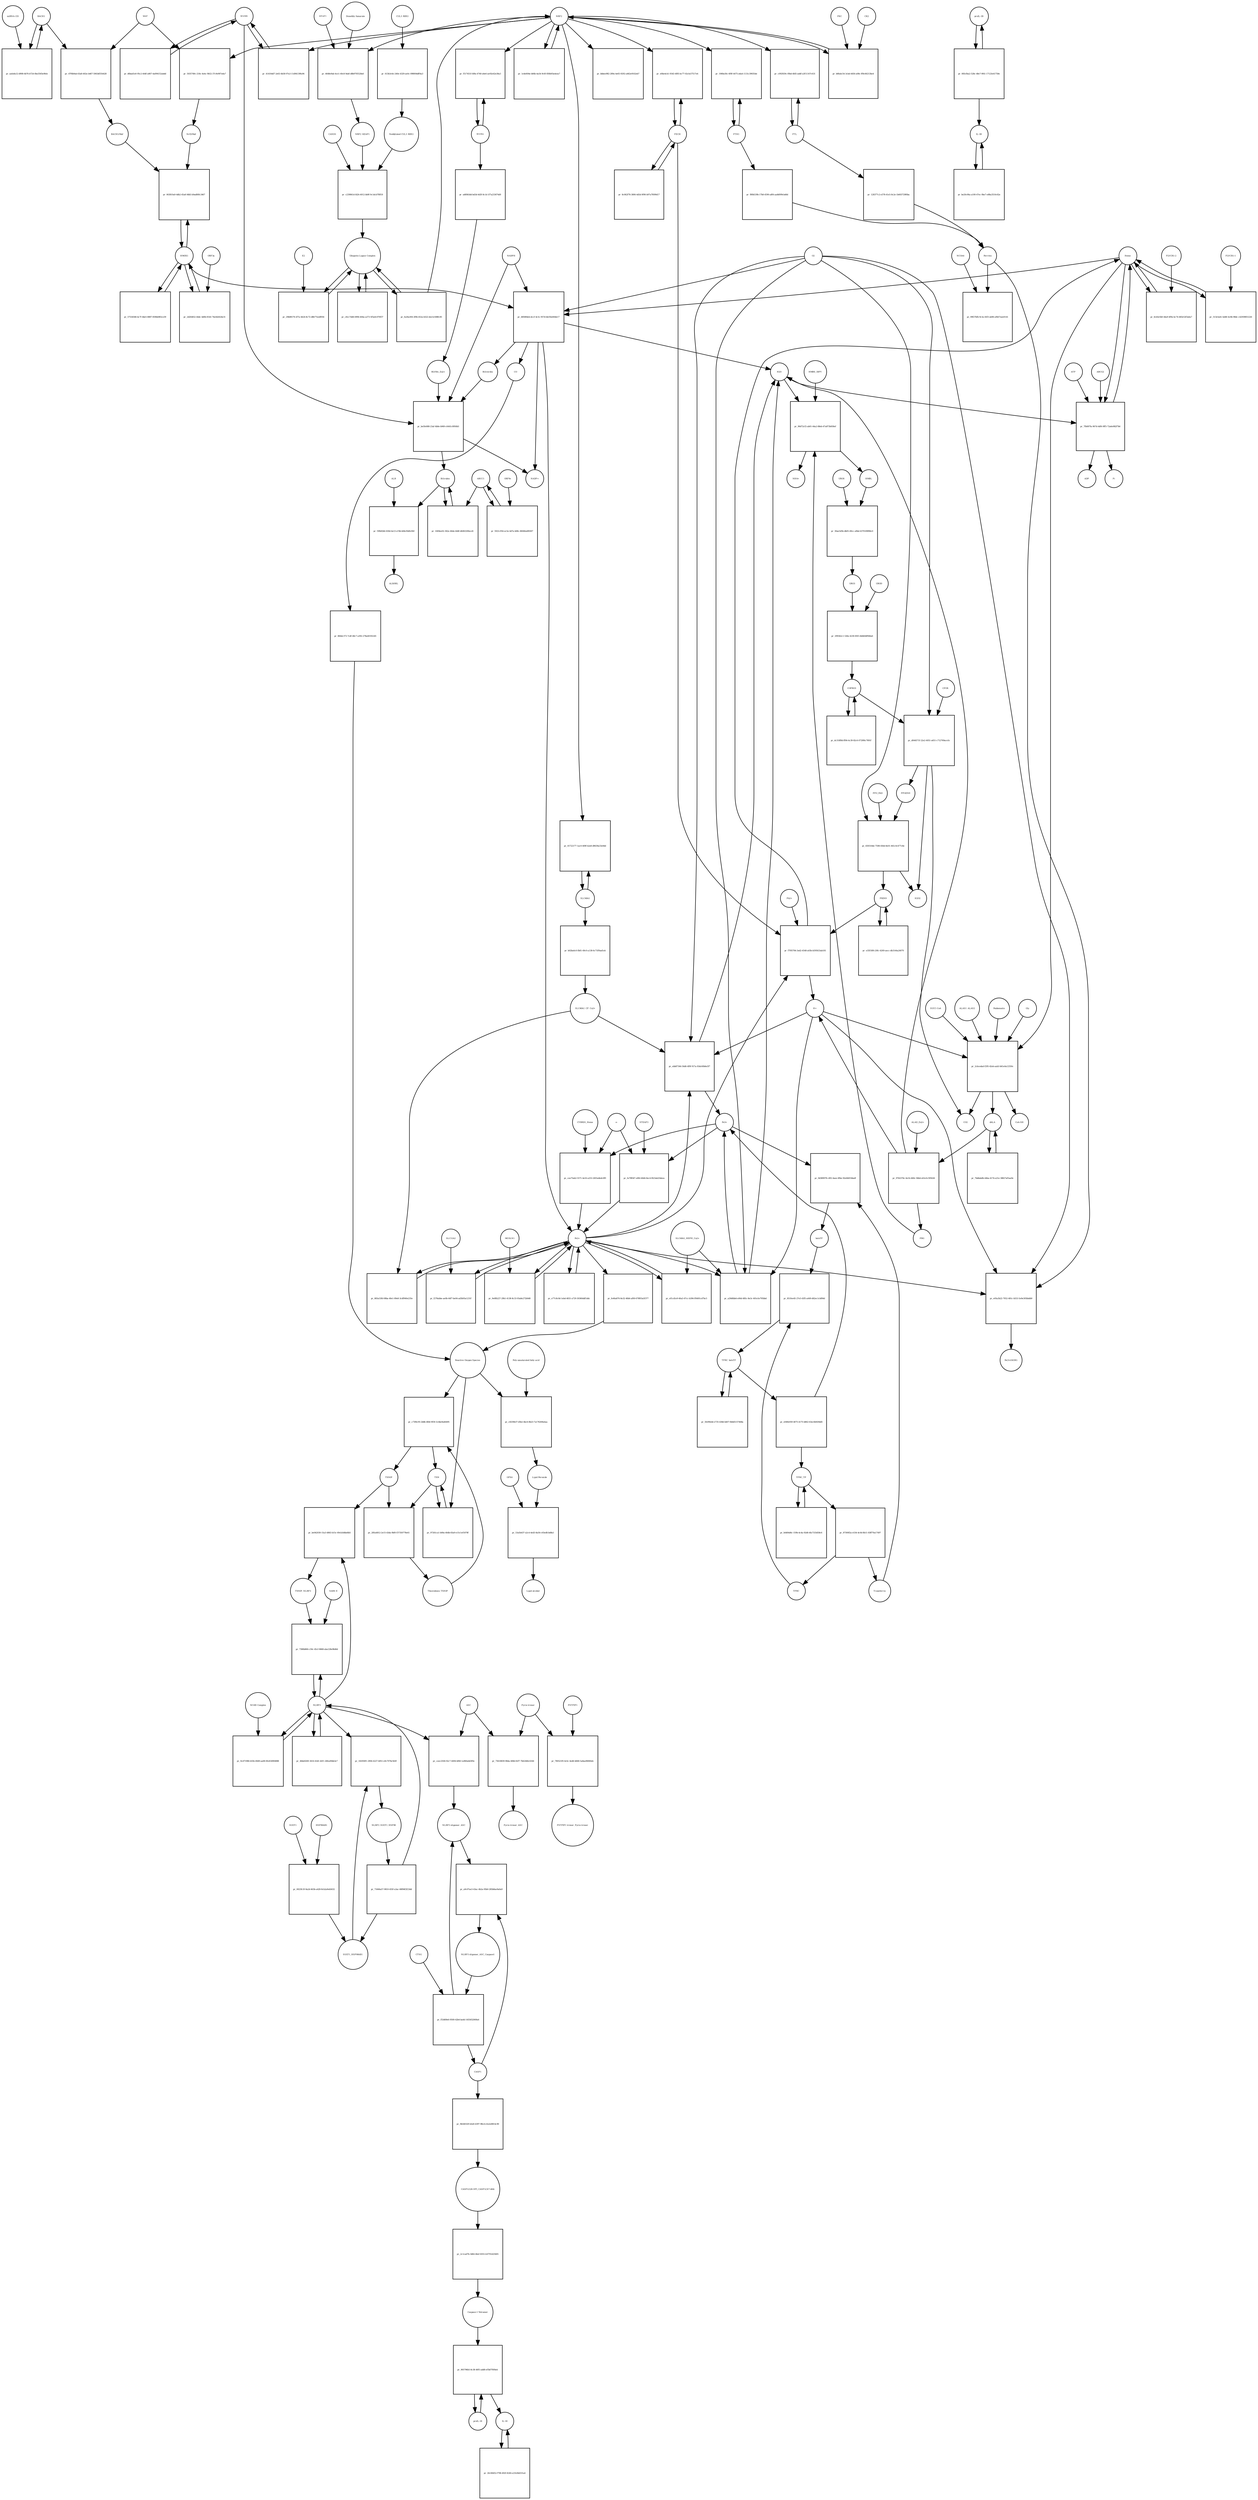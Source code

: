 strict digraph  {
Heme [annotation="urn_miriam_obo.chebi_CHEBI%3A30413", bipartite=0, cls="simple chemical", fontsize=4, label=Heme, shape=circle];
"pr_485884eb-dccf-4c5c-957d-bb35b260de17" [annotation="", bipartite=1, cls=process, fontsize=4, label="pr_485884eb-dccf-4c5c-957d-bb35b260de17", shape=square];
Biliverdin [annotation="urn_miriam_obo.chebi_CHEBI%3A17033", bipartite=0, cls="simple chemical", fontsize=4, label=Biliverdin, shape=circle];
HMOX1 [annotation="", bipartite=0, cls=macromolecule, fontsize=4, label=HMOX1, shape=circle];
O2 [annotation="urn_miriam_obo.chebi_CHEBI%3A15379", bipartite=0, cls="simple chemical", fontsize=4, label=O2, shape=circle];
NADPH [annotation="urn_miriam_obo.chebi_CHEBI%3A16474", bipartite=0, cls="simple chemical", fontsize=4, label=NADPH, shape=circle];
H2O [annotation="urn_miriam_obo.chebi_CHEBI%3A15377", bipartite=0, cls="simple chemical", fontsize=4, label=H2O, shape=circle];
"Fe2+" [annotation="urn_miriam_obo.chebi_CHEBI%3A29033", bipartite=0, cls="simple chemical", fontsize=4, label="Fe2+", shape=circle];
"NADP+" [annotation="urn_miriam_obo.chebi_CHEBI%3A18009", bipartite=0, cls="simple chemical", fontsize=4, label="NADP+", shape=circle];
CO [annotation="urn_miriam_obo.chebi_CHEBI%3A17245", bipartite=0, cls="simple chemical", fontsize=4, label=CO, shape=circle];
"pr_6cb5e5b0-44a9-4f9a-bc74-483e52f3a6a7" [annotation="", bipartite=1, cls=process, fontsize=4, label="pr_6cb5e5b0-44a9-4f9a-bc74-483e52f3a6a7", shape=square];
"FLVCR1-2" [annotation=urn_miriam_uniprot_Q9Y5Y0, bipartite=0, cls=macromolecule, fontsize=4, label="FLVCR1-2", shape=circle];
"pr_be5fe088-23af-4b8e-b949-c6441c8956b5" [annotation="", bipartite=1, cls=process, fontsize=4, label="pr_be5fe088-23af-4b8e-b949-c6441c8956b5", shape=square];
Bilirubin [annotation="urn_miriam_obo.chebi_CHEBI%3A16990", bipartite=0, cls="simple chemical", fontsize=4, label=Bilirubin, shape=circle];
BLVRB [annotation=urn_miriam_uniprot_P30043, bipartite=0, cls=macromolecule, fontsize=4, label=BLVRB, shape=circle];
"BLVRA_Zn2+" [annotation="urn_miriam_obo.chebi_CHEBI%3A29805|urn_miriam_uniprot_P53004", bipartite=0, cls=complex, fontsize=4, label="BLVRA_Zn2+", shape=circle];
"pr_1669ee02-362e-46de-b0df-db943200ecd1" [annotation="", bipartite=1, cls=process, fontsize=4, label="pr_1669ee02-362e-46de-b0df-db943200ecd1", shape=square];
ABCC1 [annotation="", bipartite=0, cls=macromolecule, fontsize=4, label=ABCC1, shape=circle];
"pr_f3fb82b6-630d-4e13-a7db-b84cf6d0cfb9" [annotation="", bipartite=1, cls=process, fontsize=4, label="pr_f3fb82b6-630d-4e13-a7db-b84cf6d0cfb9", shape=square];
ALB [annotation=urn_miriam_uniprot_P02768, bipartite=0, cls=macromolecule, fontsize=4, label=ALB, shape=circle];
"ALB/BIL" [annotation="urn_miriam_uniprot_P02768|urn_miriam_obo.chebi_CHEBI%3A16990", bipartite=0, cls=complex, fontsize=4, label="ALB/BIL", shape=circle];
NRF2 [annotation="", bipartite=0, cls=macromolecule, fontsize=4, label=NRF2, shape=circle];
"pr_5035749c-218c-4e4c-9b52-37c9e907a6a7" [annotation="", bipartite=1, cls=process, fontsize=4, label="pr_5035749c-218c-4e4c-9b52-37c9e907a6a7", shape=square];
MAF [annotation=urn_miriam_uniprot_O75444, bipartite=0, cls=macromolecule, fontsize=4, label=MAF, shape=circle];
"Nrf2/Maf" [annotation="", bipartite=0, cls=complex, fontsize=4, label="Nrf2/Maf", shape=circle];
"pr_47f6b9ab-63a8-402e-b467-5063df354428" [annotation="", bipartite=1, cls=process, fontsize=4, label="pr_47f6b9ab-63a8-402e-b467-5063df354428", shape=square];
BACH1 [annotation=urn_miriam_uniprot_O14867, bipartite=0, cls=macromolecule, fontsize=4, label=BACH1, shape=circle];
"BACH1/Maf" [annotation="", bipartite=0, cls=complex, fontsize=4, label="BACH1/Maf", shape=circle];
"pr_aafa8a12-d908-4b76-b724-0be3565e9feb" [annotation="", bipartite=1, cls=process, fontsize=4, label="pr_aafa8a12-d908-4b76-b724-0be3565e9feb", shape=square];
"miRNA-155" [annotation=urn_miriam_ncbigene_406947, bipartite=0, cls="nucleic acid feature", fontsize=4, label="miRNA-155", shape=circle];
"pr_063810a9-4db2-45a8-9db5-b9ad80fc3467" [annotation="", bipartite=1, cls=process, fontsize=4, label="pr_063810a9-4db2-45a8-9db5-b9ad80fc3467", shape=square];
PRIN9 [annotation="urn_miriam_obo.chebi_CHEBI%3A15430", bipartite=0, cls="simple chemical", fontsize=4, label=PRIN9, shape=circle];
"pr_f7f05784-3ed2-4548-a03b-b595633ab181" [annotation="", bipartite=1, cls=process, fontsize=4, label="pr_f7f05784-3ed2-4548-a03b-b595633ab181", shape=square];
FECH [annotation=urn_miriam_uniprot_P22830, bipartite=0, cls=macromolecule, fontsize=4, label=FECH, shape=circle];
"Pb2+" [annotation="urn_miriam_obo.chebi_CHEBI%3A27889", bipartite=0, cls="simple chemical", fontsize=4, label="Pb2+", shape=circle];
"H+" [annotation="urn_miriam_obo.chebi_CHEBI%3A15378", bipartite=0, cls="simple chemical", fontsize=4, label="H+", shape=circle];
"SUCC-CoA" [annotation="urn_miriam_obo.chebi_CHEBI%3A57292", bipartite=0, cls="simple chemical", fontsize=4, label="SUCC-CoA", shape=circle];
"pr_2cbcedad-f295-42eb-aab3-b61e0a12550c" [annotation="", bipartite=1, cls=process, fontsize=4, label="pr_2cbcedad-f295-42eb-aab3-b61e0a12550c", shape=square];
dALA [annotation="urn_miriam_obo.chebi_CHEBI%3A356416", bipartite=0, cls="simple chemical", fontsize=4, label=dALA, shape=circle];
ALAS1_ALAS2 [annotation="urn_miriam_uniprot_P13196|urn_miriam_uniprot_P22557", bipartite=0, cls=complex, fontsize=4, label=ALAS1_ALAS2, shape=circle];
Panhematin [annotation="urn_miriam_obo.chebi_CHEBI%3A50385", bipartite=0, cls="simple chemical", fontsize=4, label=Panhematin, shape=circle];
Gly [annotation="urn_miriam_obo.chebi_CHEBI%3A57305", bipartite=0, cls="simple chemical", fontsize=4, label=Gly, shape=circle];
"CoA-SH" [annotation="urn_miriam_obo.chebi_CHEBI%3A15346", bipartite=0, cls="simple chemical", fontsize=4, label="CoA-SH", shape=circle];
CO2 [annotation="urn_miriam_obo.chebi_CHEBI%3A16526", bipartite=0, cls="simple chemical", fontsize=4, label=CO2, shape=circle];
"pr_4648e9ab-4ce1-40c8-9abf-d8b9705528a6" [annotation="", bipartite=1, cls=process, fontsize=4, label="pr_4648e9ab-4ce1-40c8-9abf-d8b9705528a6", shape=square];
KEAP1 [annotation=urn_miriam_uniprot_Q14145, bipartite=0, cls=macromolecule, fontsize=4, label=KEAP1, shape=circle];
NRF2_KEAP1 [annotation="urn_miriam_uniprot_Q14145|urn_miriam_uniprot_Q16236", bipartite=0, cls=complex, fontsize=4, label=NRF2_KEAP1, shape=circle];
"Dimethly fumarate" [annotation="urn_miriam_obo.chebi_CHEBI%3A76004", bipartite=0, cls="simple chemical", fontsize=4, label="Dimethly fumarate", shape=circle];
"Ubiquitin Ligase Complex" [annotation="urn_miriam_uniprot_Q14145|urn_miriam_uniprot_Q15843|urn_miriam_uniprot_Q13618|urn_miriam_uniprot_P62877|urn_miriam_uniprot_Q16236|urn_miriam_uniprot_P0CG48|urn_miriam_pubmed_19940261|urn_miriam_interpro_IPR000608", bipartite=0, cls=complex, fontsize=4, label="Ubiquitin Ligase Complex", shape=circle];
"pr_c8cc7dd6-6994-404a-a273-5f5a0c070f37" [annotation="", bipartite=1, cls=process, fontsize=4, label="pr_c8cc7dd6-6994-404a-a273-5f5a0c070f37", shape=square];
"pr_97b5376c-6e1b-460c-94b4-e61e5c595626" [annotation="", bipartite=1, cls=process, fontsize=4, label="pr_97b5376c-6e1b-460c-94b4-e61e5c595626", shape=square];
PBG [annotation="urn_miriam_obo.chebi_CHEBI%3A58126", bipartite=0, cls="simple chemical", fontsize=4, label=PBG, shape=circle];
"ALAD_Zn2+" [annotation="urn_miriam_uniprot_P13716|urn_miriam_obo.chebi_CHEBI%3A29105", bipartite=0, cls=complex, fontsize=4, label="ALAD_Zn2+", shape=circle];
"pr_90d72cf2-ab01-44a2-88eb-47a873b058ef" [annotation="", bipartite=1, cls=process, fontsize=4, label="pr_90d72cf2-ab01-44a2-88eb-47a873b058ef", shape=square];
HMBL [annotation="urn_miriam_obo.chebi_CHEBI%3A57845", bipartite=0, cls="simple chemical", fontsize=4, label=HMBL, shape=circle];
HMBS_DIPY [annotation="urn_miriam_obo.chebi_CHEBI%3A36319|urn_miriam_uniprot_P08397", bipartite=0, cls=complex, fontsize=4, label=HMBS_DIPY, shape=circle];
"NH4+" [annotation="urn_miriam_obo.chebi_CHEBI%3A28938", bipartite=0, cls="simple chemical", fontsize=4, label="NH4+", shape=circle];
"pr_30ae5d5b-db05-49cc-a9bd-4370189f86c0" [annotation="", bipartite=1, cls=process, fontsize=4, label="pr_30ae5d5b-db05-49cc-a9bd-4370189f86c0", shape=square];
URO3 [annotation="urn_miriam_obo.chebi_CHEBI%3A15437", bipartite=0, cls="simple chemical", fontsize=4, label=URO3, shape=circle];
UROS [annotation=urn_miriam_uniprot_P10746, bipartite=0, cls=macromolecule, fontsize=4, label=UROS, shape=circle];
"pr_299342c1-526e-4230-85f3-4b6b9df946a6" [annotation="", bipartite=1, cls=process, fontsize=4, label="pr_299342c1-526e-4230-85f3-4b6b9df946a6", shape=square];
COPRO3 [annotation="urn_miriam_obo.chebi_CHEBI%3A15439", bipartite=0, cls="simple chemical", fontsize=4, label=COPRO3, shape=circle];
UROD [annotation=urn_miriam_uniprot_P06132, bipartite=0, cls=macromolecule, fontsize=4, label=UROD, shape=circle];
"pr_d044571f-22e2-4051-a651-c712769ace5c" [annotation="", bipartite=1, cls=process, fontsize=4, label="pr_d044571f-22e2-4051-a651-c712769ace5c", shape=square];
PPGEN9 [annotation="urn_miriam_obo.chebi_CHEBI%3A15435", bipartite=0, cls="simple chemical", fontsize=4, label=PPGEN9, shape=circle];
CPOX [annotation=urn_miriam_uniprot_P36551, bipartite=0, cls=macromolecule, fontsize=4, label=CPOX, shape=circle];
H2O2 [annotation="urn_miriam_obo.chebi_CHEBI%3A16240", bipartite=0, cls="simple chemical", fontsize=4, label=H2O2, shape=circle];
"pr_659310de-7598-456d-8e01-461c0c477c8e" [annotation="", bipartite=1, cls=process, fontsize=4, label="pr_659310de-7598-456d-8e01-461c0c477c8e", shape=square];
PPO_FAD [annotation="urn_miriam_obo.chebi_CHEBI%3A16238|urn_miriam_uniprot_P50336", bipartite=0, cls=complex, fontsize=4, label=PPO_FAD, shape=circle];
"pr_1e4e604e-b84b-4a54-9c6f-856b93a4eea7" [annotation="", bipartite=1, cls=process, fontsize=4, label="pr_1e4e604e-b84b-4a54-9c6f-856b93a4eea7", shape=square];
"pr_7bdbda8b-44ba-4174-a21e-38827af5aa9e" [annotation="", bipartite=1, cls="uncertain process", fontsize=4, label="pr_7bdbda8b-44ba-4174-a21e-38827af5aa9e", shape=square];
"pr_dc318f8d-ff84-4c39-82c6-0729f6c7891f" [annotation="", bipartite=1, cls="uncertain process", fontsize=4, label="pr_dc318f8d-ff84-4c39-82c6-0729f6c7891f", shape=square];
"pr_e35f18f4-20fc-4269-aecc-db3144a24070" [annotation="", bipartite=1, cls="uncertain process", fontsize=4, label="pr_e35f18f4-20fc-4269-aecc-db3144a24070", shape=square];
"Poly-unsaturated fatty acid" [annotation="urn_miriam_obo.chebi_CHEBI%3A26208", bipartite=0, cls="simple chemical", fontsize=4, label="Poly-unsaturated fatty acid", shape=circle];
"pr_c8259b37-d5b2-4bc6-8b23-7a176269a4aa" [annotation="", bipartite=1, cls=process, fontsize=4, label="pr_c8259b37-d5b2-4bc6-8b23-7a176269a4aa", shape=square];
"Lipid Peroxide" [annotation="urn_miriam_obo.chebi_CHEBI%3A61051", bipartite=0, cls="simple chemical", fontsize=4, label="Lipid Peroxide", shape=circle];
"Reactive Oxygen Species" [annotation="urn_miriam_obo.chebi_CHEBI%3A26523", bipartite=0, cls="simple chemical", fontsize=4, label="Reactive Oxygen Species", shape=circle];
"pr_e05a3b22-7052-481c-b553-5e9e305bbdb9" [annotation="", bipartite=1, cls=process, fontsize=4, label="pr_e05a3b22-7052-481c-b553-5e9e305bbdb9", shape=square];
"Fe(3+)O(OH)" [annotation="urn_miriam_obo.chebi_CHEBI%3A78619", bipartite=0, cls="simple chemical", fontsize=4, label="Fe(3+)O(OH)", shape=circle];
Ferritin [annotation=urn_miriam_uniprot_P02794, bipartite=0, cls=complex, fontsize=4, label=Ferritin, shape=circle];
"pr_883a53fd-08ba-40e1-89e8-3cdf940e235e" [annotation="", bipartite=1, cls=process, fontsize=4, label="pr_883a53fd-08ba-40e1-89e8-3cdf940e235e", shape=square];
"SLC40A1_CP_Cu2+" [annotation="urn_miriam_uniprot_P00450|urn_miriam_uniprot_Q9NP59|urn_miriam_obo.chebi_CHEBI%3A29036", bipartite=0, cls=complex, fontsize=4, label="SLC40A1_CP_Cu2+", shape=circle];
"pr_ebb87344-56d6-4f9f-917a-93dc60b6e5f7" [annotation="", bipartite=1, cls=process, fontsize=4, label="pr_ebb87344-56d6-4f9f-917a-93dc60b6e5f7", shape=square];
"Fe3+" [annotation="urn_miriam_obo.chebi_CHEBI%3A29034", bipartite=0, cls="simple chemical", fontsize=4, label="Fe3+", shape=circle];
SLC40A1 [annotation=urn_miriam_ncbigene_30061, bipartite=0, cls="nucleic acid feature", fontsize=4, label=SLC40A1, shape=circle];
"pr_01722177-1ac0-409f-b2e8-d9639a33e9dd" [annotation="", bipartite=1, cls=process, fontsize=4, label="pr_01722177-1ac0-409f-b2e8-d9639a33e9dd", shape=square];
FTH1 [annotation=urn_miriam_ncbigene_2495, bipartite=0, cls="nucleic acid feature", fontsize=4, label=FTH1, shape=circle];
"pr_1068a50c-6f0f-4475-a6a4-1131c39035de" [annotation="", bipartite=1, cls=process, fontsize=4, label="pr_1068a50c-6f0f-4475-a6a4-1131c39035de", shape=square];
FTL [annotation=urn_miriam_ncbigene_2512, bipartite=0, cls="nucleic acid feature", fontsize=4, label=FTL, shape=circle];
"pr_c092929c-f0bd-4fd5-addf-a3f11167c631" [annotation="", bipartite=1, cls=process, fontsize=4, label="pr_c092929c-f0bd-4fd5-addf-a3f11167c631", shape=square];
"pr_f80b539b-17b8-4590-a8f4-aa8d099cbd6d" [annotation="", bipartite=1, cls=process, fontsize=4, label="pr_f80b539b-17b8-4590-a8f4-aa8d099cbd6d", shape=square];
"pr_128377c2-e578-41e5-8c2e-1b603729f6ba" [annotation="", bipartite=1, cls=process, fontsize=4, label="pr_128377c2-e578-41e5-8c2e-1b603729f6ba", shape=square];
"pr_e0be4cb1-9343-4f85-bc77-02cfa57517e4" [annotation="", bipartite=1, cls=process, fontsize=4, label="pr_e0be4cb1-9343-4f85-bc77-02cfa57517e4", shape=square];
"pr_8c062f78-3806-4d5d-9f90-b97a7f699d17" [annotation="", bipartite=1, cls=process, fontsize=4, label="pr_8c062f78-3806-4d5d-9f90-b97a7f699d17", shape=square];
"pr_57534566-bc7f-4be5-8887-859bb965ce39" [annotation="", bipartite=1, cls=process, fontsize=4, label="pr_57534566-bc7f-4be5-8887-859bb965ce39", shape=square];
BLVRA [annotation=urn_miriam_ncbigene_644, bipartite=0, cls="nucleic acid feature", fontsize=4, label=BLVRA, shape=circle];
"pr_f517451f-fd9a-4740-a6e6-ae92e42e38a3" [annotation="", bipartite=1, cls=process, fontsize=4, label="pr_f517451f-fd9a-4740-a6e6-ae92e42e38a3", shape=square];
"pr_41410dd7-2e63-4b58-97a3-11d94139fa94" [annotation="", bipartite=1, cls=process, fontsize=4, label="pr_41410dd7-2e63-4b58-97a3-11d94139fa94", shape=square];
"pr_d6bad1e0-95c2-444f-a867-4a094152abdd" [annotation="", bipartite=1, cls=process, fontsize=4, label="pr_d6bad1e0-95c2-444f-a867-4a094152abdd", shape=square];
"pr_ad69b5dd-bd3d-4d3f-8c1d-1f7a233674d9" [annotation="", bipartite=1, cls=process, fontsize=4, label="pr_ad69b5dd-bd3d-4d3f-8c1d-1f7a233674d9", shape=square];
"pr_b02ba6c0-fb81-49c0-a138-6c71ff4ad1eb" [annotation="", bipartite=1, cls=process, fontsize=4, label="pr_b02ba6c0-fb81-49c0-a138-6c71ff4ad1eb", shape=square];
"pr_99f27bfb-9c3a-45f3-ab96-a9b57aee0141" [annotation="", bipartite=1, cls=process, fontsize=4, label="pr_99f27bfb-9c3a-45f3-ab96-a9b57aee0141", shape=square];
NCOA4 [annotation=urn_miriam_uniprot_Q13772, bipartite=0, cls=macromolecule, fontsize=4, label=NCOA4, shape=circle];
"pr_cea75ab2-5571-4e16-a253-2655a8edc0f9" [annotation="", bipartite=1, cls=process, fontsize=4, label="pr_cea75ab2-5571-4e16-a253-2655a8edc0f9", shape=square];
CYBRD1_Heme [annotation="urn_miriam_uniprot_Q53TN4|urn_miriam_obo.chebi_CHEBI%3A30413", bipartite=0, cls=complex, fontsize=4, label=CYBRD1_Heme, shape=circle];
"e-" [annotation="urn_miriam_obo.chebi_CHEBI%3A10545", bipartite=0, cls="simple chemical", fontsize=4, label="e-", shape=circle];
"pr_f278abbe-ae0b-44f7-be04-ad3b93a1231f" [annotation="", bipartite=1, cls=process, fontsize=4, label="pr_f278abbe-ae0b-44f7-be04-ad3b93a1231f", shape=square];
SLC11A2 [annotation=urn_miriam_uniprot_P49281, bipartite=0, cls=macromolecule, fontsize=4, label=SLC11A2, shape=circle];
"pr_53a5b437-a2c4-4ed3-8a56-c65edfcbd8a1" [annotation="", bipartite=1, cls=process, fontsize=4, label="pr_53a5b437-a2c4-4ed3-8a56-c65edfcbd8a1", shape=square];
"Lipid alcohol" [annotation="urn_miriam_obo.chebi_CHEBI%3A24026", bipartite=0, cls="simple chemical", fontsize=4, label="Lipid alcohol", shape=circle];
GPX4 [annotation=urn_miriam_uniprot_P36969, bipartite=0, cls=macromolecule, fontsize=4, label=GPX4, shape=circle];
"pr_2d2fd452-44dc-4d0b-81b5-74e442624e31" [annotation="", bipartite=1, cls=process, fontsize=4, label="pr_2d2fd452-44dc-4d0b-81b5-74e442624e31", shape=square];
ORF3a [annotation="urn_miriam_uniprot_P0DTC3|urn_miriam_taxonomy_2697049", bipartite=0, cls=macromolecule, fontsize=4, label=ORF3a, shape=circle];
"pr_fe46a876-8e32-46b6-af00-678f03a5f377" [annotation="", bipartite=1, cls=process, fontsize=4, label="pr_fe46a876-8e32-46b6-af00-678f03a5f377", shape=square];
"pr_5921c954-ec5e-4d7a-b08c-86046a6f8307" [annotation="", bipartite=1, cls=process, fontsize=4, label="pr_5921c954-ec5e-4d7a-b08c-86046a6f8307", shape=square];
ORF9c [annotation=urn_miriam_taxonomy_2697049, bipartite=0, cls=macromolecule, fontsize=4, label=ORF9c, shape=circle];
CUL3_RBX1 [annotation="urn_miriam_uniprot_Q13618|urn_miriam_uniprot_P62877", bipartite=0, cls=complex, fontsize=4, label=CUL3_RBX1, shape=circle];
"pr_613b3c6e-240e-4329-ae0c-098004dff4a3" [annotation="", bipartite=1, cls=process, fontsize=4, label="pr_613b3c6e-240e-4329-ae0c-098004dff4a3", shape=square];
"Neddylated CUL3_RBX1" [annotation="urn_miriam_uniprot_Q15843|urn_miriam_uniprot_Q13618|urn_miriam_uniprot_P62877", bipartite=0, cls=complex, fontsize=4, label="Neddylated CUL3_RBX1", shape=circle];
"pr_bbbee982-289a-4e65-9292-a462e9162eb7" [annotation="", bipartite=1, cls=process, fontsize=4, label="pr_bbbee982-289a-4e65-9292-a462e9162eb7", shape=square];
"pr_c239841d-fd24-4012-bb9f-9c1dcb7f8f18" [annotation="", bipartite=1, cls=process, fontsize=4, label="pr_c239841d-fd24-4012-bb9f-9c1dcb7f8f18", shape=square];
CAND1 [annotation=urn_miriam_uniprot_Q86VP6, bipartite=0, cls=macromolecule, fontsize=4, label=CAND1, shape=circle];
E2 [annotation=urn_miriam_interpro_IPR000608, bipartite=0, cls=macromolecule, fontsize=4, label=E2, shape=circle];
"pr_29b88176-2f7a-4424-8c72-d8b77eedf056" [annotation="", bipartite=1, cls=process, fontsize=4, label="pr_29b88176-2f7a-4424-8c72-d8b77eedf056", shape=square];
"pr_b8fabc54-3cbd-4456-a08c-ff8c66213be4" [annotation="", bipartite=1, cls=process, fontsize=4, label="pr_b8fabc54-3cbd-4456-a08c-ff8c66213be4", shape=square];
PKC [annotation="urn_miriam_pubmed_12198130|urn_miriam_interpro_IPR012233", bipartite=0, cls=macromolecule, fontsize=4, label=PKC, shape=circle];
CK2 [annotation="", bipartite=0, cls=macromolecule, fontsize=4, label=CK2, shape=circle];
"pr_513e5a0c-bd40-4c8b-98dc-c42939851226" [annotation="", bipartite=1, cls=process, fontsize=4, label="pr_513e5a0c-bd40-4c8b-98dc-c42939851226", shape=square];
"FLVCR1-1" [annotation=urn_miriam_uniprot_Q9Y5Y0, bipartite=0, cls=macromolecule, fontsize=4, label="FLVCR1-1", shape=circle];
"pr_7fb087fa-967d-4df4-9ff5-72a6e982f7b6" [annotation="", bipartite=1, cls=process, fontsize=4, label="pr_7fb087fa-967d-4df4-9ff5-72a6e982f7b6", shape=square];
ABCG2 [annotation=urn_miriam_uniprot_Q9UNQ0, bipartite=0, cls="macromolecule multimer", fontsize=4, label=ABCG2, shape=circle];
ATP [annotation="urn_miriam_obo.chebi_CHEBI%3A30616", bipartite=0, cls="simple chemical", fontsize=4, label=ATP, shape=circle];
Pi [annotation="urn_miriam_obo.chebi_CHEBI%3A18367", bipartite=0, cls="simple chemical", fontsize=4, label=Pi, shape=circle];
ADP [annotation="urn_miriam_obo.chebi_CHEBI%3A456216", bipartite=0, cls="simple chemical", fontsize=4, label=ADP, shape=circle];
"pr_ef1cd1e9-40a3-47cc-b394-ff4491cd7bc5" [annotation="", bipartite=1, cls=process, fontsize=4, label="pr_ef1cd1e9-40a3-47cc-b394-ff4491cd7bc5", shape=square];
"SLC40A1_HEPH_Cu2+" [annotation="urn_miriam_uniprot_Q9BQS7|urn_miriam_uniprot_Q9NP59|urn_miriam_obo.chebi_CHEBI%3A28694", bipartite=0, cls=complex, fontsize=4, label="SLC40A1_HEPH_Cu2+", shape=circle];
"pr_a29d6bb4-e06d-485c-8e3c-401e5e795bbd" [annotation="", bipartite=1, cls=process, fontsize=4, label="pr_a29d6bb4-e06d-485c-8e3c-401e5e795bbd", shape=square];
"pr_9d389978-c8f2-4aee-8fbe-92e6b919dadf" [annotation="", bipartite=1, cls=process, fontsize=4, label="pr_9d389978-c8f2-4aee-8fbe-92e6b919dadf", shape=square];
Transferrin [annotation=urn_miriam_uniprot_P02787, bipartite=0, cls=macromolecule, fontsize=4, label=Transferrin, shape=circle];
holoTF [annotation="urn_miriam_uniprot_P02787|urn_miriam_obo.chebi_CHEBI%3A29034", bipartite=0, cls=complex, fontsize=4, label=holoTF, shape=circle];
TFRC [annotation=urn_miriam_uniprot_P02786, bipartite=0, cls="macromolecule multimer", fontsize=4, label=TFRC, shape=circle];
"pr_851fee45-27e5-43f5-a449-d62ec1cbf84d" [annotation="", bipartite=1, cls=process, fontsize=4, label="pr_851fee45-27e5-43f5-a449-d62ec1cbf84d", shape=square];
TFRC_holoTF [annotation="urn_miriam_uniprot_P02787|urn_miriam_obo.chebi_CHEBI%3A29034|urn_miriam_uniprot_P02786", bipartite=0, cls=complex, fontsize=4, label=TFRC_holoTF, shape=circle];
"pr_5fe99eb4-e735-438d-b407-0b6d5157468a" [annotation="", bipartite=1, cls=process, fontsize=4, label="pr_5fe99eb4-e735-438d-b407-0b6d5157468a", shape=square];
"pr_e049e059-4075-4175-b862-63ec6b929dd5" [annotation="", bipartite=1, cls=process, fontsize=4, label="pr_e049e059-4075-4175-b862-63ec6b929dd5", shape=square];
TFRC_TF [annotation="urn_miriam_uniprot_P02787|urn_miriam_uniprot_P02786", bipartite=0, cls=complex, fontsize=4, label=TFRC_TF, shape=circle];
"pr_fa79f047-a9fd-40d4-8ec4-f623ab25deea" [annotation="", bipartite=1, cls=process, fontsize=4, label="pr_fa79f047-a9fd-40d4-8ec4-f623ab25deea", shape=square];
STEAP3 [annotation=urn_miriam_uniprot_Q658P3, bipartite=0, cls=macromolecule, fontsize=4, label=STEAP3, shape=circle];
"pr_9e8fb227-29b1-4138-8c33-93a8e272b9d0" [annotation="", bipartite=1, cls=process, fontsize=4, label="pr_9e8fb227-29b1-4138-8c33-93a8e272b9d0", shape=square];
MCOLN1 [annotation=urn_miriam_uniprot_Q9GZU1, bipartite=0, cls=macromolecule, fontsize=4, label=MCOLN1, shape=circle];
"pr_e77c8c0d-1ebd-4831-a729-30360ddf1ddc" [annotation="", bipartite=1, cls=process, fontsize=4, label="pr_e77c8c0d-1ebd-4831-a729-30360ddf1ddc", shape=square];
"pr_b0d04d6c-159b-4c4a-92d6-4fa7333d58c6" [annotation="", bipartite=1, cls=process, fontsize=4, label="pr_b0d04d6c-159b-4c4a-92d6-4fa7333d58c6", shape=square];
"pr_87300f2a-e534-4c0d-8b11-83ff70a17497" [annotation="", bipartite=1, cls=process, fontsize=4, label="pr_87300f2a-e534-4c0d-8b11-83ff70a17497", shape=square];
"pr_fa26a304-2f0b-452a-b522-dee1e588fc85" [annotation="", bipartite=1, cls=process, fontsize=4, label="pr_fa26a304-2f0b-452a-b522-dee1e588fc85", shape=square];
Thioredoxin_TXNIP [annotation="urn_miriam_uniprot_P10599|urn_miriam_uniprot_Q9H3M7", bipartite=0, cls=complex, fontsize=4, label=Thioredoxin_TXNIP, shape=circle];
"pr_c73f6c95-2b8b-4fb6-9f30-3c4be9a46495" [annotation="", bipartite=1, cls=process, fontsize=4, label="pr_c73f6c95-2b8b-4fb6-9f30-3c4be9a46495", shape=square];
TXNIP [annotation=urn_miriam_uniprot_Q9H3M7, bipartite=0, cls=macromolecule, fontsize=4, label=TXNIP, shape=circle];
TXN [annotation=urn_miriam_uniprot_P10599, bipartite=0, cls=macromolecule, fontsize=4, label=TXN, shape=circle];
NLRP3 [annotation=urn_miriam_uniprot_Q96P20, bipartite=0, cls=macromolecule, fontsize=4, label=NLRP3, shape=circle];
"pr_9cd71986-b55b-49d9-aa08-0fe454904888" [annotation="", bipartite=1, cls=process, fontsize=4, label="pr_9cd71986-b55b-49d9-aa08-0fe454904888", shape=square];
"Nf-KB Complex" [annotation="urn_miriam_uniprot_P19838|urn_miriam_uniprot_Q04206|urn_miriam_uniprot_Q00653", bipartite=0, cls=complex, fontsize=4, label="Nf-KB Complex", shape=circle];
"pr_48de8269-3416-43d1-b5f1-26feef6bb3e7" [annotation="", bipartite=1, cls=process, fontsize=4, label="pr_48de8269-3416-43d1-b5f1-26feef6bb3e7", shape=square];
"pr_97261ca1-b00a-40db-83a9-e15c1ef1878f" [annotation="", bipartite=1, cls=process, fontsize=4, label="pr_97261ca1-b00a-40db-83a9-e15c1ef1878f", shape=square];
"pr_285a4812-2e15-43da-9bf0-f37350778e61" [annotation="", bipartite=1, cls=process, fontsize=4, label="pr_285a4812-2e15-43da-9bf0-f37350778e61", shape=square];
HSP90AB1 [annotation=urn_miriam_uniprot_P08238, bipartite=0, cls=macromolecule, fontsize=4, label=HSP90AB1, shape=circle];
"pr_0023fc5f-8a2d-463b-a428-8cb2a9eb5632" [annotation="", bipartite=1, cls=process, fontsize=4, label="pr_0023fc5f-8a2d-463b-a428-8cb2a9eb5632", shape=square];
SUGT1 [annotation=urn_miriam_uniprot_Q9Y2Z0, bipartite=0, cls=macromolecule, fontsize=4, label=SUGT1, shape=circle];
SUGT1_HSP90AB1 [annotation="urn_miriam_uniprot_P08238|urn_miriam_uniprot_Q9Y2Z0", bipartite=0, cls=complex, fontsize=4, label=SUGT1_HSP90AB1, shape=circle];
"pr_182930f1-2904-4227-b951-e9c707bc9d3f" [annotation="", bipartite=1, cls=process, fontsize=4, label="pr_182930f1-2904-4227-b951-e9c707bc9d3f", shape=square];
NLRP3_SUGT1_HSP90 [annotation="urn_miriam_uniprot_P08238|urn_miriam_uniprot_Q96P20|urn_miriam_uniprot_Q9Y2Z0", bipartite=0, cls=complex, fontsize=4, label=NLRP3_SUGT1_HSP90, shape=circle];
"pr_be042030-15a3-4863-b15c-69cb3d4bd4b5" [annotation="", bipartite=1, cls=process, fontsize=4, label="pr_be042030-15a3-4863-b15c-69cb3d4bd4b5", shape=square];
TXNIP_NLRP3 [annotation="urn_miriam_uniprot_Q9H3M7|urn_miriam_uniprot_Q96P20", bipartite=0, cls=complex, fontsize=4, label=TXNIP_NLRP3, shape=circle];
"pr_ceec2504-92c7-4494-bf68-1a960a6d3f0e" [annotation="", bipartite=1, cls=process, fontsize=4, label="pr_ceec2504-92c7-4494-bf68-1a960a6d3f0e", shape=square];
ASC [annotation=urn_miriam_uniprot_Q9ULZ3, bipartite=0, cls=macromolecule, fontsize=4, label=ASC, shape=circle];
"NLRP3 oligomer_ASC" [annotation="urn_miriam_uniprot_Q9ULZ3|urn_miriam_obo.chebi_CHEBI%3A36080", bipartite=0, cls=complex, fontsize=4, label="NLRP3 oligomer_ASC", shape=circle];
"pr_a9c07ae3-43ac-4b2a-95b0-285b8ae9a0a9" [annotation="", bipartite=1, cls=process, fontsize=4, label="pr_a9c07ae3-43ac-4b2a-95b0-285b8ae9a0a9", shape=square];
CASP1 [annotation=urn_miriam_uniprot_P29466, bipartite=0, cls=macromolecule, fontsize=4, label=CASP1, shape=circle];
"NLRP3 oligomer_ASC_Caspase1" [annotation="urn_miriam_uniprot_P29466|urn_miriam_uniprot_Q9ULZ3", bipartite=0, cls=complex, fontsize=4, label="NLRP3 oligomer_ASC_Caspase1", shape=circle];
"pr_75618839-98da-408d-82f7-7b62446c6344" [annotation="", bipartite=1, cls=process, fontsize=4, label="pr_75618839-98da-408d-82f7-7b62446c6344", shape=square];
"Pyrin trimer" [annotation=urn_miriam_uniprot_O15553, bipartite=0, cls=complex, fontsize=4, label="Pyrin trimer", shape=circle];
"Pyrin trimer_ASC" [annotation="urn_miriam_uniprot_O15553|urn_miriam_uniprot_Q9ULZ3", bipartite=0, cls=complex, fontsize=4, label="Pyrin trimer_ASC", shape=circle];
"pr_780521f0-4c6c-4ed6-b848-5a8aa96060eb" [annotation="", bipartite=1, cls=process, fontsize=4, label="pr_780521f0-4c6c-4ed6-b848-5a8aa96060eb", shape=square];
PSTPIP1 [annotation=urn_miriam_uniprot_O43586, bipartite=0, cls="macromolecule multimer", fontsize=4, label=PSTPIP1, shape=circle];
"PSTPIP1 trimer_Pyrin trimer" [annotation="urn_miriam_uniprot_O15553|urn_miriam_uniprot_O43586", bipartite=0, cls=complex, fontsize=4, label="PSTPIP1 trimer_Pyrin trimer", shape=circle];
"pr_f53d69e6-9500-42b4-ba4d-1455652069a4" [annotation="", bipartite=1, cls=process, fontsize=4, label="pr_f53d69e6-9500-42b4-ba4d-1455652069a4", shape=square];
CTSG [annotation=urn_miriam_uniprot_P08311, bipartite=0, cls=macromolecule, fontsize=4, label=CTSG, shape=circle];
"pr_9b540329-b3e8-4397-98cd-e5e2e8814c90" [annotation="", bipartite=1, cls=process, fontsize=4, label="pr_9b540329-b3e8-4397-98cd-e5e2e8814c90", shape=square];
"CASP1(120-197)_CASP1(317-404)" [annotation=urn_miriam_uniprot_P29466, bipartite=0, cls=complex, fontsize=4, label="CASP1(120-197)_CASP1(317-404)", shape=circle];
"pr_2c1cad7b-3d64-46ef-8355-b1f701d25605" [annotation="", bipartite=1, cls=process, fontsize=4, label="pr_2c1cad7b-3d64-46ef-8355-b1f701d25605", shape=square];
"Caspase-1 Tetramer" [annotation=urn_miriam_uniprot_P29466, bipartite=0, cls="complex multimer", fontsize=4, label="Caspase-1 Tetramer", shape=circle];
"proIL-1B" [annotation=urn_miriam_uniprot_P01584, bipartite=0, cls=macromolecule, fontsize=4, label="proIL-1B", shape=circle];
"pr_083cfba2-528c-48e7-9f41-17123e41758e" [annotation="", bipartite=1, cls=process, fontsize=4, label="pr_083cfba2-528c-48e7-9f41-17123e41758e", shape=square];
"IL-1B" [annotation=urn_miriam_uniprot_P01584, bipartite=0, cls=macromolecule, fontsize=4, label="IL-1B", shape=circle];
"pr_be20c06a-a100-47ec-9be7-e88a3510c62e" [annotation="", bipartite=1, cls="omitted process", fontsize=4, label="pr_be20c06a-a100-47ec-9be7-e88a3510c62e", shape=square];
"pr_7386b866-c50c-45cf-8668-aba128e96d6d" [annotation="", bipartite=1, cls=process, fontsize=4, label="pr_7386b866-c50c-45cf-8668-aba128e96d6d", shape=square];
"SARS E" [annotation=urn_miriam_uniprot_P59637, bipartite=0, cls=macromolecule, fontsize=4, label="SARS E", shape=circle];
"proIL-18" [annotation=urn_miriam_uniprot_Q14116, bipartite=0, cls=macromolecule, fontsize=4, label="proIL-18", shape=circle];
"pr_905796b5-8c38-40f5-add8-ef5bf7f0f4eb" [annotation="", bipartite=1, cls=process, fontsize=4, label="pr_905796b5-8c38-40f5-add8-ef5bf7f0f4eb", shape=square];
"IL-18" [annotation=urn_miriam_uniprot_Q14116, bipartite=0, cls=macromolecule, fontsize=4, label="IL-18", shape=circle];
"pr_2b149d52-f798-492f-8240-e21b36d331a4" [annotation="", bipartite=1, cls="omitted process", fontsize=4, label="pr_2b149d52-f798-492f-8240-e21b36d331a4", shape=square];
"pr_866dc373-7cdf-48c7-a392-278a40192245" [annotation="", bipartite=1, cls=process, fontsize=4, label="pr_866dc373-7cdf-48c7-a392-278a40192245", shape=square];
"pr_71666a57-9810-455f-a3ac-68f84f2f23dd" [annotation="", bipartite=1, cls=process, fontsize=4, label="pr_71666a57-9810-455f-a3ac-68f84f2f23dd", shape=square];
Heme -> "pr_485884eb-dccf-4c5c-957d-bb35b260de17"  [annotation="", interaction_type=consumption];
Heme -> "pr_6cb5e5b0-44a9-4f9a-bc74-483e52f3a6a7"  [annotation="", interaction_type=consumption];
Heme -> "pr_2cbcedad-f295-42eb-aab3-b61e0a12550c"  [annotation=urn_miriam_pubmed_25446301, interaction_type=inhibition];
Heme -> "pr_513e5a0c-bd40-4c8b-98dc-c42939851226"  [annotation="", interaction_type=consumption];
Heme -> "pr_7fb087fa-967d-4df4-9ff5-72a6e982f7b6"  [annotation="", interaction_type=consumption];
"pr_485884eb-dccf-4c5c-957d-bb35b260de17" -> Biliverdin  [annotation="", interaction_type=production];
"pr_485884eb-dccf-4c5c-957d-bb35b260de17" -> H2O  [annotation="", interaction_type=production];
"pr_485884eb-dccf-4c5c-957d-bb35b260de17" -> "Fe2+"  [annotation="", interaction_type=production];
"pr_485884eb-dccf-4c5c-957d-bb35b260de17" -> "NADP+"  [annotation="", interaction_type=production];
"pr_485884eb-dccf-4c5c-957d-bb35b260de17" -> CO  [annotation="", interaction_type=production];
Biliverdin -> "pr_be5fe088-23af-4b8e-b949-c6441c8956b5"  [annotation="", interaction_type=consumption];
HMOX1 -> "pr_485884eb-dccf-4c5c-957d-bb35b260de17"  [annotation="", interaction_type=catalysis];
HMOX1 -> "pr_063810a9-4db2-45a8-9db5-b9ad80fc3467"  [annotation="", interaction_type=consumption];
HMOX1 -> "pr_57534566-bc7f-4be5-8887-859bb965ce39"  [annotation="", interaction_type=consumption];
HMOX1 -> "pr_2d2fd452-44dc-4d0b-81b5-74e442624e31"  [annotation="", interaction_type=consumption];
O2 -> "pr_485884eb-dccf-4c5c-957d-bb35b260de17"  [annotation="", interaction_type=consumption];
O2 -> "pr_d044571f-22e2-4051-a651-c712769ace5c"  [annotation="", interaction_type=consumption];
O2 -> "pr_659310de-7598-456d-8e01-461c0c477c8e"  [annotation="", interaction_type=consumption];
O2 -> "pr_e05a3b22-7052-481c-b553-5e9e305bbdb9"  [annotation="", interaction_type=consumption];
O2 -> "pr_ebb87344-56d6-4f9f-917a-93dc60b6e5f7"  [annotation="", interaction_type=consumption];
O2 -> "pr_a29d6bb4-e06d-485c-8e3c-401e5e795bbd"  [annotation="", interaction_type=consumption];
NADPH -> "pr_485884eb-dccf-4c5c-957d-bb35b260de17"  [annotation="", interaction_type=consumption];
NADPH -> "pr_be5fe088-23af-4b8e-b949-c6441c8956b5"  [annotation="", interaction_type=consumption];
H2O -> "pr_90d72cf2-ab01-44a2-88eb-47a873b058ef"  [annotation="", interaction_type=consumption];
H2O -> "pr_7fb087fa-967d-4df4-9ff5-72a6e982f7b6"  [annotation="", interaction_type=consumption];
"Fe2+" -> "pr_f7f05784-3ed2-4548-a03b-b595633ab181"  [annotation="", interaction_type=consumption];
"Fe2+" -> "pr_e05a3b22-7052-481c-b553-5e9e305bbdb9"  [annotation="", interaction_type=consumption];
"Fe2+" -> "pr_883a53fd-08ba-40e1-89e8-3cdf940e235e"  [annotation="", interaction_type=consumption];
"Fe2+" -> "pr_ebb87344-56d6-4f9f-917a-93dc60b6e5f7"  [annotation="", interaction_type=consumption];
"Fe2+" -> "pr_f278abbe-ae0b-44f7-be04-ad3b93a1231f"  [annotation="", interaction_type=consumption];
"Fe2+" -> "pr_fe46a876-8e32-46b6-af00-678f03a5f377"  [annotation="urn_miriam_pubmed_26794443|urn_miriam_pubmed_30692038", interaction_type=catalysis];
"Fe2+" -> "pr_ef1cd1e9-40a3-47cc-b394-ff4491cd7bc5"  [annotation="", interaction_type=consumption];
"Fe2+" -> "pr_a29d6bb4-e06d-485c-8e3c-401e5e795bbd"  [annotation="", interaction_type=consumption];
"Fe2+" -> "pr_9e8fb227-29b1-4138-8c33-93a8e272b9d0"  [annotation="", interaction_type=consumption];
"Fe2+" -> "pr_e77c8c0d-1ebd-4831-a729-30360ddf1ddc"  [annotation="", interaction_type=consumption];
CO -> "pr_866dc373-7cdf-48c7-a392-278a40192245"  [annotation="urn_miriam_pubmed_28356568|urn_miriam_pubmed_25770182", interaction_type=inhibition];
"pr_6cb5e5b0-44a9-4f9a-bc74-483e52f3a6a7" -> Heme  [annotation="", interaction_type=production];
"FLVCR1-2" -> "pr_6cb5e5b0-44a9-4f9a-bc74-483e52f3a6a7"  [annotation="", interaction_type=catalysis];
"pr_be5fe088-23af-4b8e-b949-c6441c8956b5" -> Bilirubin  [annotation="", interaction_type=production];
"pr_be5fe088-23af-4b8e-b949-c6441c8956b5" -> "NADP+"  [annotation="", interaction_type=production];
Bilirubin -> "pr_1669ee02-362e-46de-b0df-db943200ecd1"  [annotation="", interaction_type=consumption];
Bilirubin -> "pr_f3fb82b6-630d-4e13-a7db-b84cf6d0cfb9"  [annotation="", interaction_type=consumption];
BLVRB -> "pr_be5fe088-23af-4b8e-b949-c6441c8956b5"  [annotation="", interaction_type=catalysis];
BLVRB -> "pr_41410dd7-2e63-4b58-97a3-11d94139fa94"  [annotation="", interaction_type=consumption];
BLVRB -> "pr_d6bad1e0-95c2-444f-a867-4a094152abdd"  [annotation="", interaction_type=consumption];
"BLVRA_Zn2+" -> "pr_be5fe088-23af-4b8e-b949-c6441c8956b5"  [annotation="", interaction_type=catalysis];
"pr_1669ee02-362e-46de-b0df-db943200ecd1" -> Bilirubin  [annotation="", interaction_type=production];
ABCC1 -> "pr_1669ee02-362e-46de-b0df-db943200ecd1"  [annotation="", interaction_type=catalysis];
ABCC1 -> "pr_5921c954-ec5e-4d7a-b08c-86046a6f8307"  [annotation="", interaction_type=consumption];
"pr_f3fb82b6-630d-4e13-a7db-b84cf6d0cfb9" -> "ALB/BIL"  [annotation="", interaction_type=production];
ALB -> "pr_f3fb82b6-630d-4e13-a7db-b84cf6d0cfb9"  [annotation="", interaction_type=consumption];
NRF2 -> "pr_5035749c-218c-4e4c-9b52-37c9e907a6a7"  [annotation="", interaction_type=consumption];
NRF2 -> "pr_4648e9ab-4ce1-40c8-9abf-d8b9705528a6"  [annotation="", interaction_type=consumption];
NRF2 -> "pr_1e4e604e-b84b-4a54-9c6f-856b93a4eea7"  [annotation="", interaction_type=consumption];
NRF2 -> "pr_01722177-1ac0-409f-b2e8-d9639a33e9dd"  [annotation=urn_miriam_pubmed_30692038, interaction_type=catalysis];
NRF2 -> "pr_1068a50c-6f0f-4475-a6a4-1131c39035de"  [annotation=urn_miriam_pubmed_30692038, interaction_type=catalysis];
NRF2 -> "pr_c092929c-f0bd-4fd5-addf-a3f11167c631"  [annotation=urn_miriam_pubmed_30692038, interaction_type=catalysis];
NRF2 -> "pr_e0be4cb1-9343-4f85-bc77-02cfa57517e4"  [annotation="urn_miriam_pubmed_30692038|urn_miriam_pubmed_23766848", interaction_type=catalysis];
NRF2 -> "pr_f517451f-fd9a-4740-a6e6-ae92e42e38a3"  [annotation=urn_miriam_pubmed_30692038, interaction_type=catalysis];
NRF2 -> "pr_41410dd7-2e63-4b58-97a3-11d94139fa94"  [annotation=urn_miriam_pubmed_30692038, interaction_type=catalysis];
NRF2 -> "pr_bbbee982-289a-4e65-9292-a462e9162eb7"  [annotation="", interaction_type=consumption];
NRF2 -> "pr_b8fabc54-3cbd-4456-a08c-ff8c66213be4"  [annotation="", interaction_type=consumption];
"pr_5035749c-218c-4e4c-9b52-37c9e907a6a7" -> "Nrf2/Maf"  [annotation="", interaction_type=production];
MAF -> "pr_5035749c-218c-4e4c-9b52-37c9e907a6a7"  [annotation="", interaction_type=consumption];
MAF -> "pr_47f6b9ab-63a8-402e-b467-5063df354428"  [annotation="", interaction_type=consumption];
"Nrf2/Maf" -> "pr_063810a9-4db2-45a8-9db5-b9ad80fc3467"  [annotation="urn_miriam_pubmed_10473555|urn_miriam_pubmed_31827672|urn_miriam_pubmed_30692038|urn_miriam_pubmed_29717933", interaction_type=catalysis];
"pr_47f6b9ab-63a8-402e-b467-5063df354428" -> "BACH1/Maf"  [annotation="", interaction_type=production];
BACH1 -> "pr_47f6b9ab-63a8-402e-b467-5063df354428"  [annotation="", interaction_type=consumption];
BACH1 -> "pr_aafa8a12-d908-4b76-b724-0be3565e9feb"  [annotation="", interaction_type=consumption];
"BACH1/Maf" -> "pr_063810a9-4db2-45a8-9db5-b9ad80fc3467"  [annotation="urn_miriam_pubmed_10473555|urn_miriam_pubmed_31827672|urn_miriam_pubmed_30692038|urn_miriam_pubmed_29717933", interaction_type=inhibition];
"pr_aafa8a12-d908-4b76-b724-0be3565e9feb" -> BACH1  [annotation="", interaction_type=production];
"miRNA-155" -> "pr_aafa8a12-d908-4b76-b724-0be3565e9feb"  [annotation="urn_miriam_pubmed_28082120|urn_miriam_pubmed_21982894", interaction_type=inhibition];
"pr_063810a9-4db2-45a8-9db5-b9ad80fc3467" -> HMOX1  [annotation="", interaction_type=production];
PRIN9 -> "pr_f7f05784-3ed2-4548-a03b-b595633ab181"  [annotation="", interaction_type=consumption];
PRIN9 -> "pr_e35f18f4-20fc-4269-aecc-db3144a24070"  [annotation="", interaction_type=consumption];
"pr_f7f05784-3ed2-4548-a03b-b595633ab181" -> Heme  [annotation="", interaction_type=production];
"pr_f7f05784-3ed2-4548-a03b-b595633ab181" -> "H+"  [annotation="", interaction_type=production];
FECH -> "pr_f7f05784-3ed2-4548-a03b-b595633ab181"  [annotation="", interaction_type=catalysis];
FECH -> "pr_e0be4cb1-9343-4f85-bc77-02cfa57517e4"  [annotation="", interaction_type=consumption];
FECH -> "pr_8c062f78-3806-4d5d-9f90-b97a7f699d17"  [annotation="", interaction_type=consumption];
"Pb2+" -> "pr_f7f05784-3ed2-4548-a03b-b595633ab181"  [annotation="", interaction_type=inhibition];
"H+" -> "pr_2cbcedad-f295-42eb-aab3-b61e0a12550c"  [annotation="", interaction_type=consumption];
"H+" -> "pr_e05a3b22-7052-481c-b553-5e9e305bbdb9"  [annotation="", interaction_type=consumption];
"H+" -> "pr_ebb87344-56d6-4f9f-917a-93dc60b6e5f7"  [annotation="", interaction_type=consumption];
"H+" -> "pr_a29d6bb4-e06d-485c-8e3c-401e5e795bbd"  [annotation="", interaction_type=consumption];
"SUCC-CoA" -> "pr_2cbcedad-f295-42eb-aab3-b61e0a12550c"  [annotation="", interaction_type=consumption];
"pr_2cbcedad-f295-42eb-aab3-b61e0a12550c" -> dALA  [annotation="", interaction_type=production];
"pr_2cbcedad-f295-42eb-aab3-b61e0a12550c" -> "CoA-SH"  [annotation="", interaction_type=production];
"pr_2cbcedad-f295-42eb-aab3-b61e0a12550c" -> CO2  [annotation="", interaction_type=production];
dALA -> "pr_97b5376c-6e1b-460c-94b4-e61e5c595626"  [annotation="", interaction_type=consumption];
dALA -> "pr_7bdbda8b-44ba-4174-a21e-38827af5aa9e"  [annotation="", interaction_type=consumption];
ALAS1_ALAS2 -> "pr_2cbcedad-f295-42eb-aab3-b61e0a12550c"  [annotation=urn_miriam_pubmed_25446301, interaction_type=catalysis];
Panhematin -> "pr_2cbcedad-f295-42eb-aab3-b61e0a12550c"  [annotation=urn_miriam_pubmed_25446301, interaction_type=inhibition];
Gly -> "pr_2cbcedad-f295-42eb-aab3-b61e0a12550c"  [annotation="", interaction_type=consumption];
"pr_4648e9ab-4ce1-40c8-9abf-d8b9705528a6" -> NRF2_KEAP1  [annotation="", interaction_type=production];
KEAP1 -> "pr_4648e9ab-4ce1-40c8-9abf-d8b9705528a6"  [annotation="", interaction_type=consumption];
NRF2_KEAP1 -> "pr_c239841d-fd24-4012-bb9f-9c1dcb7f8f18"  [annotation="", interaction_type=consumption];
"Dimethly fumarate" -> "pr_4648e9ab-4ce1-40c8-9abf-d8b9705528a6"  [annotation="urn_miriam_pubmed_15282312|urn_miriam_pubmed_20486766|urn_miriam_pubmed_31692987|urn_miriam_pubmed_15572695|urn_miriam_pubmed_32132672", interaction_type=inhibition];
"Ubiquitin Ligase Complex" -> "pr_c8cc7dd6-6994-404a-a273-5f5a0c070f37"  [annotation="", interaction_type=consumption];
"Ubiquitin Ligase Complex" -> "pr_29b88176-2f7a-4424-8c72-d8b77eedf056"  [annotation="", interaction_type=consumption];
"Ubiquitin Ligase Complex" -> "pr_fa26a304-2f0b-452a-b522-dee1e588fc85"  [annotation="", interaction_type=consumption];
"pr_c8cc7dd6-6994-404a-a273-5f5a0c070f37" -> "Ubiquitin Ligase Complex"  [annotation="", interaction_type=production];
"pr_97b5376c-6e1b-460c-94b4-e61e5c595626" -> PBG  [annotation="", interaction_type=production];
"pr_97b5376c-6e1b-460c-94b4-e61e5c595626" -> "H+"  [annotation="", interaction_type=production];
"pr_97b5376c-6e1b-460c-94b4-e61e5c595626" -> H2O  [annotation="", interaction_type=production];
PBG -> "pr_90d72cf2-ab01-44a2-88eb-47a873b058ef"  [annotation="", interaction_type=consumption];
"ALAD_Zn2+" -> "pr_97b5376c-6e1b-460c-94b4-e61e5c595626"  [annotation="", interaction_type=catalysis];
"pr_90d72cf2-ab01-44a2-88eb-47a873b058ef" -> HMBL  [annotation="", interaction_type=production];
"pr_90d72cf2-ab01-44a2-88eb-47a873b058ef" -> "NH4+"  [annotation="", interaction_type=production];
HMBL -> "pr_30ae5d5b-db05-49cc-a9bd-4370189f86c0"  [annotation="", interaction_type=consumption];
HMBS_DIPY -> "pr_90d72cf2-ab01-44a2-88eb-47a873b058ef"  [annotation="", interaction_type=catalysis];
"pr_30ae5d5b-db05-49cc-a9bd-4370189f86c0" -> URO3  [annotation="", interaction_type=production];
URO3 -> "pr_299342c1-526e-4230-85f3-4b6b9df946a6"  [annotation="", interaction_type=consumption];
UROS -> "pr_30ae5d5b-db05-49cc-a9bd-4370189f86c0"  [annotation="", interaction_type=catalysis];
"pr_299342c1-526e-4230-85f3-4b6b9df946a6" -> COPRO3  [annotation="", interaction_type=production];
COPRO3 -> "pr_d044571f-22e2-4051-a651-c712769ace5c"  [annotation="", interaction_type=consumption];
COPRO3 -> "pr_dc318f8d-ff84-4c39-82c6-0729f6c7891f"  [annotation="", interaction_type=consumption];
UROD -> "pr_299342c1-526e-4230-85f3-4b6b9df946a6"  [annotation="", interaction_type=catalysis];
"pr_d044571f-22e2-4051-a651-c712769ace5c" -> PPGEN9  [annotation="", interaction_type=production];
"pr_d044571f-22e2-4051-a651-c712769ace5c" -> CO2  [annotation="", interaction_type=production];
"pr_d044571f-22e2-4051-a651-c712769ace5c" -> H2O2  [annotation="", interaction_type=production];
PPGEN9 -> "pr_659310de-7598-456d-8e01-461c0c477c8e"  [annotation="", interaction_type=consumption];
CPOX -> "pr_d044571f-22e2-4051-a651-c712769ace5c"  [annotation="", interaction_type=catalysis];
"pr_659310de-7598-456d-8e01-461c0c477c8e" -> PRIN9  [annotation="", interaction_type=production];
"pr_659310de-7598-456d-8e01-461c0c477c8e" -> H2O2  [annotation="", interaction_type=production];
PPO_FAD -> "pr_659310de-7598-456d-8e01-461c0c477c8e"  [annotation="", interaction_type=catalysis];
"pr_1e4e604e-b84b-4a54-9c6f-856b93a4eea7" -> NRF2  [annotation="", interaction_type=production];
"pr_7bdbda8b-44ba-4174-a21e-38827af5aa9e" -> dALA  [annotation="", interaction_type=production];
"pr_dc318f8d-ff84-4c39-82c6-0729f6c7891f" -> COPRO3  [annotation="", interaction_type=production];
"pr_e35f18f4-20fc-4269-aecc-db3144a24070" -> PRIN9  [annotation="", interaction_type=production];
"Poly-unsaturated fatty acid" -> "pr_c8259b37-d5b2-4bc6-8b23-7a176269a4aa"  [annotation="", interaction_type=consumption];
"pr_c8259b37-d5b2-4bc6-8b23-7a176269a4aa" -> "Lipid Peroxide"  [annotation="", interaction_type=production];
"Lipid Peroxide" -> "pr_53a5b437-a2c4-4ed3-8a56-c65edfcbd8a1"  [annotation="", interaction_type=consumption];
"Reactive Oxygen Species" -> "pr_c8259b37-d5b2-4bc6-8b23-7a176269a4aa"  [annotation="urn_miriam_pubmed_26794443|urn_miriam_pubmed_30692038", interaction_type=catalysis];
"Reactive Oxygen Species" -> "pr_c73f6c95-2b8b-4fb6-9f30-3c4be9a46495"  [annotation="", interaction_type="necessary stimulation"];
"Reactive Oxygen Species" -> "pr_97261ca1-b00a-40db-83a9-e15c1ef1878f"  [annotation="", interaction_type="necessary stimulation"];
"pr_e05a3b22-7052-481c-b553-5e9e305bbdb9" -> "Fe(3+)O(OH)"  [annotation="", interaction_type=production];
Ferritin -> "pr_e05a3b22-7052-481c-b553-5e9e305bbdb9"  [annotation="", interaction_type=catalysis];
Ferritin -> "pr_99f27bfb-9c3a-45f3-ab96-a9b57aee0141"  [annotation="", interaction_type=consumption];
"pr_883a53fd-08ba-40e1-89e8-3cdf940e235e" -> "Fe2+"  [annotation="", interaction_type=production];
"SLC40A1_CP_Cu2+" -> "pr_883a53fd-08ba-40e1-89e8-3cdf940e235e"  [annotation="", interaction_type=catalysis];
"SLC40A1_CP_Cu2+" -> "pr_ebb87344-56d6-4f9f-917a-93dc60b6e5f7"  [annotation="", interaction_type=catalysis];
"pr_ebb87344-56d6-4f9f-917a-93dc60b6e5f7" -> "Fe3+"  [annotation="", interaction_type=production];
"pr_ebb87344-56d6-4f9f-917a-93dc60b6e5f7" -> H2O  [annotation="", interaction_type=production];
"Fe3+" -> "pr_cea75ab2-5571-4e16-a253-2655a8edc0f9"  [annotation="", interaction_type=consumption];
"Fe3+" -> "pr_9d389978-c8f2-4aee-8fbe-92e6b919dadf"  [annotation="", interaction_type=consumption];
"Fe3+" -> "pr_fa79f047-a9fd-40d4-8ec4-f623ab25deea"  [annotation="", interaction_type=consumption];
SLC40A1 -> "pr_01722177-1ac0-409f-b2e8-d9639a33e9dd"  [annotation="", interaction_type=consumption];
SLC40A1 -> "pr_b02ba6c0-fb81-49c0-a138-6c71ff4ad1eb"  [annotation="", interaction_type=consumption];
"pr_01722177-1ac0-409f-b2e8-d9639a33e9dd" -> SLC40A1  [annotation="", interaction_type=production];
FTH1 -> "pr_1068a50c-6f0f-4475-a6a4-1131c39035de"  [annotation="", interaction_type=consumption];
FTH1 -> "pr_f80b539b-17b8-4590-a8f4-aa8d099cbd6d"  [annotation="", interaction_type=consumption];
"pr_1068a50c-6f0f-4475-a6a4-1131c39035de" -> FTH1  [annotation="", interaction_type=production];
FTL -> "pr_c092929c-f0bd-4fd5-addf-a3f11167c631"  [annotation="", interaction_type=consumption];
FTL -> "pr_128377c2-e578-41e5-8c2e-1b603729f6ba"  [annotation="", interaction_type=consumption];
"pr_c092929c-f0bd-4fd5-addf-a3f11167c631" -> FTL  [annotation="", interaction_type=production];
"pr_f80b539b-17b8-4590-a8f4-aa8d099cbd6d" -> Ferritin  [annotation="", interaction_type=production];
"pr_128377c2-e578-41e5-8c2e-1b603729f6ba" -> Ferritin  [annotation="", interaction_type=production];
"pr_e0be4cb1-9343-4f85-bc77-02cfa57517e4" -> FECH  [annotation="", interaction_type=production];
"pr_8c062f78-3806-4d5d-9f90-b97a7f699d17" -> FECH  [annotation="", interaction_type=production];
"pr_57534566-bc7f-4be5-8887-859bb965ce39" -> HMOX1  [annotation="", interaction_type=production];
BLVRA -> "pr_f517451f-fd9a-4740-a6e6-ae92e42e38a3"  [annotation="", interaction_type=consumption];
BLVRA -> "pr_ad69b5dd-bd3d-4d3f-8c1d-1f7a233674d9"  [annotation="", interaction_type=consumption];
"pr_f517451f-fd9a-4740-a6e6-ae92e42e38a3" -> BLVRA  [annotation="", interaction_type=production];
"pr_41410dd7-2e63-4b58-97a3-11d94139fa94" -> BLVRB  [annotation="", interaction_type=production];
"pr_d6bad1e0-95c2-444f-a867-4a094152abdd" -> BLVRB  [annotation="", interaction_type=production];
"pr_ad69b5dd-bd3d-4d3f-8c1d-1f7a233674d9" -> "BLVRA_Zn2+"  [annotation="", interaction_type=production];
"pr_b02ba6c0-fb81-49c0-a138-6c71ff4ad1eb" -> "SLC40A1_CP_Cu2+"  [annotation="", interaction_type=production];
NCOA4 -> "pr_99f27bfb-9c3a-45f3-ab96-a9b57aee0141"  [annotation=urn_miriam_pubmed_30692038, interaction_type=catalysis];
"pr_cea75ab2-5571-4e16-a253-2655a8edc0f9" -> "Fe2+"  [annotation="", interaction_type=production];
CYBRD1_Heme -> "pr_cea75ab2-5571-4e16-a253-2655a8edc0f9"  [annotation="", interaction_type=catalysis];
"e-" -> "pr_cea75ab2-5571-4e16-a253-2655a8edc0f9"  [annotation="", interaction_type=consumption];
"e-" -> "pr_fa79f047-a9fd-40d4-8ec4-f623ab25deea"  [annotation="", interaction_type=consumption];
"pr_f278abbe-ae0b-44f7-be04-ad3b93a1231f" -> "Fe2+"  [annotation="", interaction_type=production];
SLC11A2 -> "pr_f278abbe-ae0b-44f7-be04-ad3b93a1231f"  [annotation="", interaction_type=catalysis];
"pr_53a5b437-a2c4-4ed3-8a56-c65edfcbd8a1" -> "Lipid alcohol"  [annotation="", interaction_type=production];
GPX4 -> "pr_53a5b437-a2c4-4ed3-8a56-c65edfcbd8a1"  [annotation="urn_miriam_pubmed_26794443|urn_miriam_pubmed_30692038", interaction_type=catalysis];
"pr_2d2fd452-44dc-4d0b-81b5-74e442624e31" -> HMOX1  [annotation="", interaction_type=production];
ORF3a -> "pr_2d2fd452-44dc-4d0b-81b5-74e442624e31"  [annotation="urn_miriam_doi_10.1101%2F2020.03.22.002386|urn_miriam_taxonomy_2697049", interaction_type=modulation];
"pr_fe46a876-8e32-46b6-af00-678f03a5f377" -> "Reactive Oxygen Species"  [annotation="", interaction_type=production];
"pr_5921c954-ec5e-4d7a-b08c-86046a6f8307" -> ABCC1  [annotation="", interaction_type=production];
ORF9c -> "pr_5921c954-ec5e-4d7a-b08c-86046a6f8307"  [annotation="urn_miriam_doi_10.1101%2F2020.03.22.002386|urn_miriam_taxonomy_2697049", interaction_type=modulation];
CUL3_RBX1 -> "pr_613b3c6e-240e-4329-ae0c-098004dff4a3"  [annotation="", interaction_type=consumption];
"pr_613b3c6e-240e-4329-ae0c-098004dff4a3" -> "Neddylated CUL3_RBX1"  [annotation="", interaction_type=production];
"Neddylated CUL3_RBX1" -> "pr_c239841d-fd24-4012-bb9f-9c1dcb7f8f18"  [annotation="", interaction_type=consumption];
"pr_c239841d-fd24-4012-bb9f-9c1dcb7f8f18" -> "Ubiquitin Ligase Complex"  [annotation="", interaction_type=production];
CAND1 -> "pr_c239841d-fd24-4012-bb9f-9c1dcb7f8f18"  [annotation="urn_miriam_pubmed_20486766|urn_miriam_pubmed_31692987|urn_miriam_pubmed_16449638|urn_miriam_pubmed_15572695", interaction_type=inhibition];
E2 -> "pr_29b88176-2f7a-4424-8c72-d8b77eedf056"  [annotation="", interaction_type=consumption];
"pr_29b88176-2f7a-4424-8c72-d8b77eedf056" -> "Ubiquitin Ligase Complex"  [annotation="", interaction_type=production];
"pr_b8fabc54-3cbd-4456-a08c-ff8c66213be4" -> NRF2  [annotation="", interaction_type=production];
PKC -> "pr_b8fabc54-3cbd-4456-a08c-ff8c66213be4"  [annotation="urn_miriam_pubmed_31692987|urn_miriam_pubmed_12198130", interaction_type=catalysis];
CK2 -> "pr_b8fabc54-3cbd-4456-a08c-ff8c66213be4"  [annotation="urn_miriam_pubmed_31692987|urn_miriam_pubmed_12198130", interaction_type=catalysis];
"pr_513e5a0c-bd40-4c8b-98dc-c42939851226" -> Heme  [annotation="", interaction_type=production];
"FLVCR1-1" -> "pr_513e5a0c-bd40-4c8b-98dc-c42939851226"  [annotation="", interaction_type=catalysis];
"pr_7fb087fa-967d-4df4-9ff5-72a6e982f7b6" -> Heme  [annotation="", interaction_type=production];
"pr_7fb087fa-967d-4df4-9ff5-72a6e982f7b6" -> Pi  [annotation="", interaction_type=production];
"pr_7fb087fa-967d-4df4-9ff5-72a6e982f7b6" -> ADP  [annotation="", interaction_type=production];
ABCG2 -> "pr_7fb087fa-967d-4df4-9ff5-72a6e982f7b6"  [annotation="", interaction_type=catalysis];
ATP -> "pr_7fb087fa-967d-4df4-9ff5-72a6e982f7b6"  [annotation="", interaction_type=consumption];
"pr_ef1cd1e9-40a3-47cc-b394-ff4491cd7bc5" -> "Fe2+"  [annotation="", interaction_type=production];
"SLC40A1_HEPH_Cu2+" -> "pr_ef1cd1e9-40a3-47cc-b394-ff4491cd7bc5"  [annotation="", interaction_type=catalysis];
"SLC40A1_HEPH_Cu2+" -> "pr_a29d6bb4-e06d-485c-8e3c-401e5e795bbd"  [annotation="", interaction_type=catalysis];
"pr_a29d6bb4-e06d-485c-8e3c-401e5e795bbd" -> "Fe3+"  [annotation="", interaction_type=production];
"pr_a29d6bb4-e06d-485c-8e3c-401e5e795bbd" -> H2O  [annotation="", interaction_type=production];
"pr_9d389978-c8f2-4aee-8fbe-92e6b919dadf" -> holoTF  [annotation="", interaction_type=production];
Transferrin -> "pr_9d389978-c8f2-4aee-8fbe-92e6b919dadf"  [annotation="", interaction_type=consumption];
holoTF -> "pr_851fee45-27e5-43f5-a449-d62ec1cbf84d"  [annotation="", interaction_type=consumption];
TFRC -> "pr_851fee45-27e5-43f5-a449-d62ec1cbf84d"  [annotation="", interaction_type=consumption];
"pr_851fee45-27e5-43f5-a449-d62ec1cbf84d" -> TFRC_holoTF  [annotation="", interaction_type=production];
TFRC_holoTF -> "pr_5fe99eb4-e735-438d-b407-0b6d5157468a"  [annotation="", interaction_type=consumption];
TFRC_holoTF -> "pr_e049e059-4075-4175-b862-63ec6b929dd5"  [annotation="", interaction_type=consumption];
"pr_5fe99eb4-e735-438d-b407-0b6d5157468a" -> TFRC_holoTF  [annotation="", interaction_type=production];
"pr_e049e059-4075-4175-b862-63ec6b929dd5" -> "Fe3+"  [annotation="", interaction_type=production];
"pr_e049e059-4075-4175-b862-63ec6b929dd5" -> TFRC_TF  [annotation="", interaction_type=production];
TFRC_TF -> "pr_b0d04d6c-159b-4c4a-92d6-4fa7333d58c6"  [annotation="", interaction_type=consumption];
TFRC_TF -> "pr_87300f2a-e534-4c0d-8b11-83ff70a17497"  [annotation="", interaction_type=consumption];
"pr_fa79f047-a9fd-40d4-8ec4-f623ab25deea" -> "Fe2+"  [annotation="", interaction_type=production];
STEAP3 -> "pr_fa79f047-a9fd-40d4-8ec4-f623ab25deea"  [annotation="", interaction_type=catalysis];
"pr_9e8fb227-29b1-4138-8c33-93a8e272b9d0" -> "Fe2+"  [annotation="", interaction_type=production];
MCOLN1 -> "pr_9e8fb227-29b1-4138-8c33-93a8e272b9d0"  [annotation="", interaction_type=catalysis];
"pr_e77c8c0d-1ebd-4831-a729-30360ddf1ddc" -> "Fe2+"  [annotation="", interaction_type=production];
"pr_b0d04d6c-159b-4c4a-92d6-4fa7333d58c6" -> TFRC_TF  [annotation="", interaction_type=production];
"pr_87300f2a-e534-4c0d-8b11-83ff70a17497" -> TFRC  [annotation="", interaction_type=production];
"pr_87300f2a-e534-4c0d-8b11-83ff70a17497" -> Transferrin  [annotation="", interaction_type=production];
"pr_fa26a304-2f0b-452a-b522-dee1e588fc85" -> "Ubiquitin Ligase Complex"  [annotation="", interaction_type=production];
"pr_fa26a304-2f0b-452a-b522-dee1e588fc85" -> NRF2  [annotation="", interaction_type=production];
Thioredoxin_TXNIP -> "pr_c73f6c95-2b8b-4fb6-9f30-3c4be9a46495"  [annotation="", interaction_type=consumption];
"pr_c73f6c95-2b8b-4fb6-9f30-3c4be9a46495" -> TXNIP  [annotation="", interaction_type=production];
"pr_c73f6c95-2b8b-4fb6-9f30-3c4be9a46495" -> TXN  [annotation="", interaction_type=production];
TXNIP -> "pr_285a4812-2e15-43da-9bf0-f37350778e61"  [annotation="", interaction_type=consumption];
TXNIP -> "pr_be042030-15a3-4863-b15c-69cb3d4bd4b5"  [annotation="", interaction_type=consumption];
TXN -> "pr_97261ca1-b00a-40db-83a9-e15c1ef1878f"  [annotation="", interaction_type=consumption];
TXN -> "pr_285a4812-2e15-43da-9bf0-f37350778e61"  [annotation="", interaction_type=consumption];
NLRP3 -> "pr_9cd71986-b55b-49d9-aa08-0fe454904888"  [annotation="", interaction_type=consumption];
NLRP3 -> "pr_48de8269-3416-43d1-b5f1-26feef6bb3e7"  [annotation="", interaction_type=consumption];
NLRP3 -> "pr_182930f1-2904-4227-b951-e9c707bc9d3f"  [annotation="", interaction_type=consumption];
NLRP3 -> "pr_be042030-15a3-4863-b15c-69cb3d4bd4b5"  [annotation="", interaction_type=consumption];
NLRP3 -> "pr_ceec2504-92c7-4494-bf68-1a960a6d3f0e"  [annotation="", interaction_type=consumption];
NLRP3 -> "pr_7386b866-c50c-45cf-8668-aba128e96d6d"  [annotation="", interaction_type=consumption];
"pr_9cd71986-b55b-49d9-aa08-0fe454904888" -> NLRP3  [annotation="", interaction_type=production];
"Nf-KB Complex" -> "pr_9cd71986-b55b-49d9-aa08-0fe454904888"  [annotation="", interaction_type=catalysis];
"pr_48de8269-3416-43d1-b5f1-26feef6bb3e7" -> NLRP3  [annotation="", interaction_type=production];
"pr_97261ca1-b00a-40db-83a9-e15c1ef1878f" -> TXN  [annotation="", interaction_type=production];
"pr_285a4812-2e15-43da-9bf0-f37350778e61" -> Thioredoxin_TXNIP  [annotation="", interaction_type=production];
HSP90AB1 -> "pr_0023fc5f-8a2d-463b-a428-8cb2a9eb5632"  [annotation="", interaction_type=consumption];
"pr_0023fc5f-8a2d-463b-a428-8cb2a9eb5632" -> SUGT1_HSP90AB1  [annotation="", interaction_type=production];
SUGT1 -> "pr_0023fc5f-8a2d-463b-a428-8cb2a9eb5632"  [annotation="", interaction_type=consumption];
SUGT1_HSP90AB1 -> "pr_182930f1-2904-4227-b951-e9c707bc9d3f"  [annotation="", interaction_type=consumption];
"pr_182930f1-2904-4227-b951-e9c707bc9d3f" -> NLRP3_SUGT1_HSP90  [annotation="", interaction_type=production];
NLRP3_SUGT1_HSP90 -> "pr_71666a57-9810-455f-a3ac-68f84f2f23dd"  [annotation="", interaction_type=consumption];
"pr_be042030-15a3-4863-b15c-69cb3d4bd4b5" -> TXNIP_NLRP3  [annotation="", interaction_type=production];
TXNIP_NLRP3 -> "pr_7386b866-c50c-45cf-8668-aba128e96d6d"  [annotation="urn_miriam_pubmed_29789363|urn_miriam_pubmed_28741645|urn_miriam_pubmed_26331680|urn_miriam_doi_10.1016%2Fj.immuni.2009.02.005|urn_miriam_doi_10.3389%2Ffimmu.2020.01030|urn_miriam_pubmed_25770182|urn_miriam_pubmed_28356568|urn_miriam_pubmed_25847972", interaction_type="necessary stimulation"];
"pr_ceec2504-92c7-4494-bf68-1a960a6d3f0e" -> "NLRP3 oligomer_ASC"  [annotation="", interaction_type=production];
ASC -> "pr_ceec2504-92c7-4494-bf68-1a960a6d3f0e"  [annotation="", interaction_type=consumption];
ASC -> "pr_75618839-98da-408d-82f7-7b62446c6344"  [annotation="", interaction_type=consumption];
"NLRP3 oligomer_ASC" -> "pr_a9c07ae3-43ac-4b2a-95b0-285b8ae9a0a9"  [annotation="", interaction_type=consumption];
"pr_a9c07ae3-43ac-4b2a-95b0-285b8ae9a0a9" -> "NLRP3 oligomer_ASC_Caspase1"  [annotation="", interaction_type=production];
CASP1 -> "pr_a9c07ae3-43ac-4b2a-95b0-285b8ae9a0a9"  [annotation="", interaction_type=consumption];
CASP1 -> "pr_9b540329-b3e8-4397-98cd-e5e2e8814c90"  [annotation="", interaction_type=consumption];
"NLRP3 oligomer_ASC_Caspase1" -> "pr_f53d69e6-9500-42b4-ba4d-1455652069a4"  [annotation="", interaction_type=consumption];
"pr_75618839-98da-408d-82f7-7b62446c6344" -> "Pyrin trimer_ASC"  [annotation="", interaction_type=production];
"Pyrin trimer" -> "pr_75618839-98da-408d-82f7-7b62446c6344"  [annotation="", interaction_type=consumption];
"Pyrin trimer" -> "pr_780521f0-4c6c-4ed6-b848-5a8aa96060eb"  [annotation="", interaction_type=consumption];
"pr_780521f0-4c6c-4ed6-b848-5a8aa96060eb" -> "PSTPIP1 trimer_Pyrin trimer"  [annotation="", interaction_type=production];
PSTPIP1 -> "pr_780521f0-4c6c-4ed6-b848-5a8aa96060eb"  [annotation="", interaction_type=consumption];
"pr_f53d69e6-9500-42b4-ba4d-1455652069a4" -> CASP1  [annotation="", interaction_type=production];
"pr_f53d69e6-9500-42b4-ba4d-1455652069a4" -> "NLRP3 oligomer_ASC"  [annotation="", interaction_type=production];
CTSG -> "pr_f53d69e6-9500-42b4-ba4d-1455652069a4"  [annotation="", interaction_type=catalysis];
"pr_9b540329-b3e8-4397-98cd-e5e2e8814c90" -> "CASP1(120-197)_CASP1(317-404)"  [annotation="", interaction_type=production];
"CASP1(120-197)_CASP1(317-404)" -> "pr_2c1cad7b-3d64-46ef-8355-b1f701d25605"  [annotation="", interaction_type=consumption];
"pr_2c1cad7b-3d64-46ef-8355-b1f701d25605" -> "Caspase-1 Tetramer"  [annotation="", interaction_type=production];
"Caspase-1 Tetramer" -> "pr_905796b5-8c38-40f5-add8-ef5bf7f0f4eb"  [annotation="", interaction_type=catalysis];
"proIL-1B" -> "pr_083cfba2-528c-48e7-9f41-17123e41758e"  [annotation="", interaction_type=consumption];
"pr_083cfba2-528c-48e7-9f41-17123e41758e" -> "IL-1B"  [annotation="", interaction_type=production];
"pr_083cfba2-528c-48e7-9f41-17123e41758e" -> "proIL-1B"  [annotation="", interaction_type=production];
"IL-1B" -> "pr_be20c06a-a100-47ec-9be7-e88a3510c62e"  [annotation="", interaction_type=consumption];
"pr_be20c06a-a100-47ec-9be7-e88a3510c62e" -> "IL-1B"  [annotation="", interaction_type=production];
"pr_7386b866-c50c-45cf-8668-aba128e96d6d" -> NLRP3  [annotation="", interaction_type=production];
"SARS E" -> "pr_7386b866-c50c-45cf-8668-aba128e96d6d"  [annotation="urn_miriam_pubmed_29789363|urn_miriam_pubmed_28741645|urn_miriam_pubmed_26331680|urn_miriam_doi_10.1016%2Fj.immuni.2009.02.005|urn_miriam_doi_10.3389%2Ffimmu.2020.01030|urn_miriam_pubmed_25770182|urn_miriam_pubmed_28356568|urn_miriam_pubmed_25847972", interaction_type="necessary stimulation"];
"proIL-18" -> "pr_905796b5-8c38-40f5-add8-ef5bf7f0f4eb"  [annotation="", interaction_type=consumption];
"pr_905796b5-8c38-40f5-add8-ef5bf7f0f4eb" -> "IL-18"  [annotation="", interaction_type=production];
"pr_905796b5-8c38-40f5-add8-ef5bf7f0f4eb" -> "proIL-18"  [annotation="", interaction_type=production];
"IL-18" -> "pr_2b149d52-f798-492f-8240-e21b36d331a4"  [annotation="", interaction_type=consumption];
"pr_2b149d52-f798-492f-8240-e21b36d331a4" -> "IL-18"  [annotation="", interaction_type=production];
"pr_866dc373-7cdf-48c7-a392-278a40192245" -> "Reactive Oxygen Species"  [annotation="", interaction_type=production];
"pr_71666a57-9810-455f-a3ac-68f84f2f23dd" -> NLRP3  [annotation="", interaction_type=production];
"pr_71666a57-9810-455f-a3ac-68f84f2f23dd" -> SUGT1_HSP90AB1  [annotation="", interaction_type=production];
}
